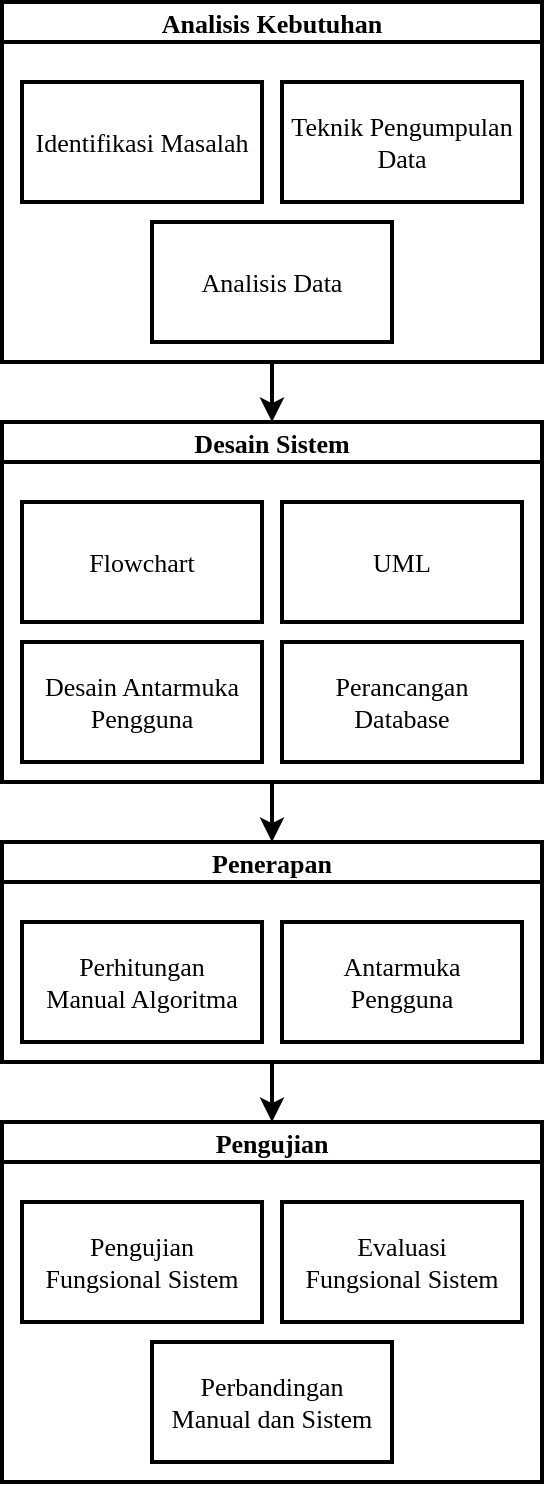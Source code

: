<mxfile version="27.0.9">
  <diagram name="Page-1" id="Rb2J9THX12cleqw1yOLs">
    <mxGraphModel dx="1024" dy="586" grid="1" gridSize="10" guides="1" tooltips="1" connect="1" arrows="1" fold="1" page="1" pageScale="1" pageWidth="850" pageHeight="1100" math="0" shadow="0">
      <root>
        <mxCell id="0" />
        <mxCell id="1" parent="0" />
        <mxCell id="Cux7Y8DeIWsnFi-0cInU-20" value="Desain Sistem" style="swimlane;startSize=20;horizontal=1;containerType=tree;newEdgeStyle={&quot;edgeStyle&quot;:&quot;elbowEdgeStyle&quot;,&quot;startArrow&quot;:&quot;none&quot;,&quot;endArrow&quot;:&quot;none&quot;};fontFamily=Times New Roman;fontSize=13;strokeWidth=2;" vertex="1" parent="1">
          <mxGeometry x="130" y="320" width="270" height="180" as="geometry" />
        </mxCell>
        <UserObject label="Flowchart" treeRoot="1" id="Cux7Y8DeIWsnFi-0cInU-21">
          <mxCell style="whiteSpace=wrap;html=1;align=center;treeFolding=1;treeMoving=1;newEdgeStyle={&quot;edgeStyle&quot;:&quot;elbowEdgeStyle&quot;,&quot;startArrow&quot;:&quot;none&quot;,&quot;endArrow&quot;:&quot;none&quot;};fontFamily=Times New Roman;fontSize=13;strokeWidth=2;" vertex="1" parent="Cux7Y8DeIWsnFi-0cInU-20">
            <mxGeometry x="10" y="40" width="120" height="60" as="geometry" />
          </mxCell>
        </UserObject>
        <UserObject label="UML" treeRoot="1" id="Cux7Y8DeIWsnFi-0cInU-22">
          <mxCell style="whiteSpace=wrap;html=1;align=center;treeFolding=1;treeMoving=1;newEdgeStyle={&quot;edgeStyle&quot;:&quot;elbowEdgeStyle&quot;,&quot;startArrow&quot;:&quot;none&quot;,&quot;endArrow&quot;:&quot;none&quot;};fontFamily=Times New Roman;fontSize=13;strokeWidth=2;" vertex="1" parent="Cux7Y8DeIWsnFi-0cInU-20">
            <mxGeometry x="140" y="40" width="120" height="60" as="geometry" />
          </mxCell>
        </UserObject>
        <UserObject label="Desain Antarmuka&lt;br&gt;Pengguna" treeRoot="1" id="Cux7Y8DeIWsnFi-0cInU-23">
          <mxCell style="whiteSpace=wrap;html=1;align=center;treeFolding=1;treeMoving=1;newEdgeStyle={&quot;edgeStyle&quot;:&quot;elbowEdgeStyle&quot;,&quot;startArrow&quot;:&quot;none&quot;,&quot;endArrow&quot;:&quot;none&quot;};fontFamily=Times New Roman;fontSize=13;strokeWidth=2;" vertex="1" parent="Cux7Y8DeIWsnFi-0cInU-20">
            <mxGeometry x="10" y="110" width="120" height="60" as="geometry" />
          </mxCell>
        </UserObject>
        <UserObject label="Perancangan&lt;br&gt;Database" treeRoot="1" id="Cux7Y8DeIWsnFi-0cInU-24">
          <mxCell style="whiteSpace=wrap;html=1;align=center;treeFolding=1;treeMoving=1;newEdgeStyle={&quot;edgeStyle&quot;:&quot;elbowEdgeStyle&quot;,&quot;startArrow&quot;:&quot;none&quot;,&quot;endArrow&quot;:&quot;none&quot;};fontFamily=Times New Roman;fontSize=13;strokeWidth=2;" vertex="1" parent="Cux7Y8DeIWsnFi-0cInU-20">
            <mxGeometry x="140" y="110" width="120" height="60" as="geometry" />
          </mxCell>
        </UserObject>
        <mxCell id="Cux7Y8DeIWsnFi-0cInU-25" value="Penerapan" style="swimlane;startSize=20;horizontal=1;containerType=tree;newEdgeStyle={&quot;edgeStyle&quot;:&quot;elbowEdgeStyle&quot;,&quot;startArrow&quot;:&quot;none&quot;,&quot;endArrow&quot;:&quot;none&quot;};fontFamily=Times New Roman;fontSize=13;strokeWidth=2;" vertex="1" parent="1">
          <mxGeometry x="130" y="530" width="270" height="110" as="geometry" />
        </mxCell>
        <UserObject label="Perhitungan&lt;br&gt;Manual Algoritma" treeRoot="1" id="Cux7Y8DeIWsnFi-0cInU-26">
          <mxCell style="whiteSpace=wrap;html=1;align=center;treeFolding=1;treeMoving=1;newEdgeStyle={&quot;edgeStyle&quot;:&quot;elbowEdgeStyle&quot;,&quot;startArrow&quot;:&quot;none&quot;,&quot;endArrow&quot;:&quot;none&quot;};fontFamily=Times New Roman;fontSize=13;strokeWidth=2;" vertex="1" parent="Cux7Y8DeIWsnFi-0cInU-25">
            <mxGeometry x="10" y="40" width="120" height="60" as="geometry" />
          </mxCell>
        </UserObject>
        <UserObject label="Antarmuka&lt;br&gt;Pengguna" treeRoot="1" id="Cux7Y8DeIWsnFi-0cInU-27">
          <mxCell style="whiteSpace=wrap;html=1;align=center;treeFolding=1;treeMoving=1;newEdgeStyle={&quot;edgeStyle&quot;:&quot;elbowEdgeStyle&quot;,&quot;startArrow&quot;:&quot;none&quot;,&quot;endArrow&quot;:&quot;none&quot;};fontFamily=Times New Roman;fontSize=13;strokeWidth=2;" vertex="1" parent="Cux7Y8DeIWsnFi-0cInU-25">
            <mxGeometry x="140" y="40" width="120" height="60" as="geometry" />
          </mxCell>
        </UserObject>
        <mxCell id="Cux7Y8DeIWsnFi-0cInU-31" value="Pengujian" style="swimlane;startSize=20;horizontal=1;containerType=tree;newEdgeStyle={&quot;edgeStyle&quot;:&quot;elbowEdgeStyle&quot;,&quot;startArrow&quot;:&quot;none&quot;,&quot;endArrow&quot;:&quot;none&quot;};fontFamily=Times New Roman;fontSize=13;strokeWidth=2;" vertex="1" parent="1">
          <mxGeometry x="130" y="670" width="270" height="180" as="geometry" />
        </mxCell>
        <UserObject label="Pengujian&lt;br&gt;Fungsional Sistem" treeRoot="1" id="Cux7Y8DeIWsnFi-0cInU-32">
          <mxCell style="whiteSpace=wrap;html=1;align=center;treeFolding=1;treeMoving=1;newEdgeStyle={&quot;edgeStyle&quot;:&quot;elbowEdgeStyle&quot;,&quot;startArrow&quot;:&quot;none&quot;,&quot;endArrow&quot;:&quot;none&quot;};fontFamily=Times New Roman;fontSize=13;strokeWidth=2;" vertex="1" parent="Cux7Y8DeIWsnFi-0cInU-31">
            <mxGeometry x="10" y="40" width="120" height="60" as="geometry" />
          </mxCell>
        </UserObject>
        <UserObject label="Evaluasi&lt;br&gt;Fungsional Sistem" treeRoot="1" id="Cux7Y8DeIWsnFi-0cInU-33">
          <mxCell style="whiteSpace=wrap;html=1;align=center;treeFolding=1;treeMoving=1;newEdgeStyle={&quot;edgeStyle&quot;:&quot;elbowEdgeStyle&quot;,&quot;startArrow&quot;:&quot;none&quot;,&quot;endArrow&quot;:&quot;none&quot;};fontFamily=Times New Roman;fontSize=13;strokeWidth=2;" vertex="1" parent="Cux7Y8DeIWsnFi-0cInU-31">
            <mxGeometry x="140" y="40" width="120" height="60" as="geometry" />
          </mxCell>
        </UserObject>
        <UserObject label="Perbandingan&lt;br&gt;Manual dan Sistem" treeRoot="1" id="Cux7Y8DeIWsnFi-0cInU-35">
          <mxCell style="whiteSpace=wrap;html=1;align=center;treeFolding=1;treeMoving=1;newEdgeStyle={&quot;edgeStyle&quot;:&quot;elbowEdgeStyle&quot;,&quot;startArrow&quot;:&quot;none&quot;,&quot;endArrow&quot;:&quot;none&quot;};fontFamily=Times New Roman;fontSize=13;strokeWidth=2;" vertex="1" parent="Cux7Y8DeIWsnFi-0cInU-31">
            <mxGeometry x="75" y="110" width="120" height="60" as="geometry" />
          </mxCell>
        </UserObject>
        <mxCell id="Cux7Y8DeIWsnFi-0cInU-39" value="" style="endArrow=classic;html=1;rounded=0;entryX=0.5;entryY=0;entryDx=0;entryDy=0;exitX=0.5;exitY=1;exitDx=0;exitDy=0;strokeWidth=2;" edge="1" parent="1" source="Cux7Y8DeIWsnFi-0cInU-43" target="Cux7Y8DeIWsnFi-0cInU-20">
          <mxGeometry width="50" height="50" relative="1" as="geometry">
            <mxPoint x="265" y="290" as="sourcePoint" />
            <mxPoint x="360" y="230" as="targetPoint" />
          </mxGeometry>
        </mxCell>
        <mxCell id="Cux7Y8DeIWsnFi-0cInU-41" value="" style="endArrow=classic;html=1;rounded=0;entryX=0.5;entryY=0;entryDx=0;entryDy=0;exitX=0.5;exitY=1;exitDx=0;exitDy=0;strokeWidth=2;" edge="1" parent="1" source="Cux7Y8DeIWsnFi-0cInU-20" target="Cux7Y8DeIWsnFi-0cInU-25">
          <mxGeometry width="50" height="50" relative="1" as="geometry">
            <mxPoint x="310" y="330" as="sourcePoint" />
            <mxPoint x="310" y="360" as="targetPoint" />
            <Array as="points" />
          </mxGeometry>
        </mxCell>
        <mxCell id="Cux7Y8DeIWsnFi-0cInU-42" value="" style="endArrow=classic;html=1;rounded=0;entryX=0.5;entryY=0;entryDx=0;entryDy=0;exitX=0.5;exitY=1;exitDx=0;exitDy=0;strokeWidth=2;" edge="1" parent="1" source="Cux7Y8DeIWsnFi-0cInU-25" target="Cux7Y8DeIWsnFi-0cInU-31">
          <mxGeometry width="50" height="50" relative="1" as="geometry">
            <mxPoint x="380" y="510" as="sourcePoint" />
            <mxPoint x="380" y="540" as="targetPoint" />
          </mxGeometry>
        </mxCell>
        <mxCell id="Cux7Y8DeIWsnFi-0cInU-43" value="Analisis Kebutuhan" style="swimlane;startSize=20;horizontal=1;containerType=tree;newEdgeStyle={&quot;edgeStyle&quot;:&quot;elbowEdgeStyle&quot;,&quot;startArrow&quot;:&quot;none&quot;,&quot;endArrow&quot;:&quot;none&quot;};fontFamily=Times New Roman;fontSize=13;strokeWidth=2;" vertex="1" parent="1">
          <mxGeometry x="130" y="110" width="270" height="180" as="geometry" />
        </mxCell>
        <UserObject label="Identifikasi Masalah" treeRoot="1" id="Cux7Y8DeIWsnFi-0cInU-44">
          <mxCell style="whiteSpace=wrap;html=1;align=center;treeFolding=1;treeMoving=1;newEdgeStyle={&quot;edgeStyle&quot;:&quot;elbowEdgeStyle&quot;,&quot;startArrow&quot;:&quot;none&quot;,&quot;endArrow&quot;:&quot;none&quot;};fontFamily=Times New Roman;fontSize=13;strokeWidth=2;" vertex="1" parent="Cux7Y8DeIWsnFi-0cInU-43">
            <mxGeometry x="10" y="40" width="120" height="60" as="geometry" />
          </mxCell>
        </UserObject>
        <UserObject label="Teknik Pengumpulan Data" treeRoot="1" id="Cux7Y8DeIWsnFi-0cInU-45">
          <mxCell style="whiteSpace=wrap;html=1;align=center;treeFolding=1;treeMoving=1;newEdgeStyle={&quot;edgeStyle&quot;:&quot;elbowEdgeStyle&quot;,&quot;startArrow&quot;:&quot;none&quot;,&quot;endArrow&quot;:&quot;none&quot;};fontFamily=Times New Roman;fontSize=13;strokeWidth=2;" vertex="1" parent="Cux7Y8DeIWsnFi-0cInU-43">
            <mxGeometry x="140" y="40" width="120" height="60" as="geometry" />
          </mxCell>
        </UserObject>
        <UserObject label="Analisis Data" treeRoot="1" id="Cux7Y8DeIWsnFi-0cInU-46">
          <mxCell style="whiteSpace=wrap;html=1;align=center;treeFolding=1;treeMoving=1;newEdgeStyle={&quot;edgeStyle&quot;:&quot;elbowEdgeStyle&quot;,&quot;startArrow&quot;:&quot;none&quot;,&quot;endArrow&quot;:&quot;none&quot;};fontFamily=Times New Roman;fontSize=13;strokeWidth=2;" vertex="1" parent="Cux7Y8DeIWsnFi-0cInU-43">
            <mxGeometry x="75" y="110" width="120" height="60" as="geometry" />
          </mxCell>
        </UserObject>
      </root>
    </mxGraphModel>
  </diagram>
</mxfile>
